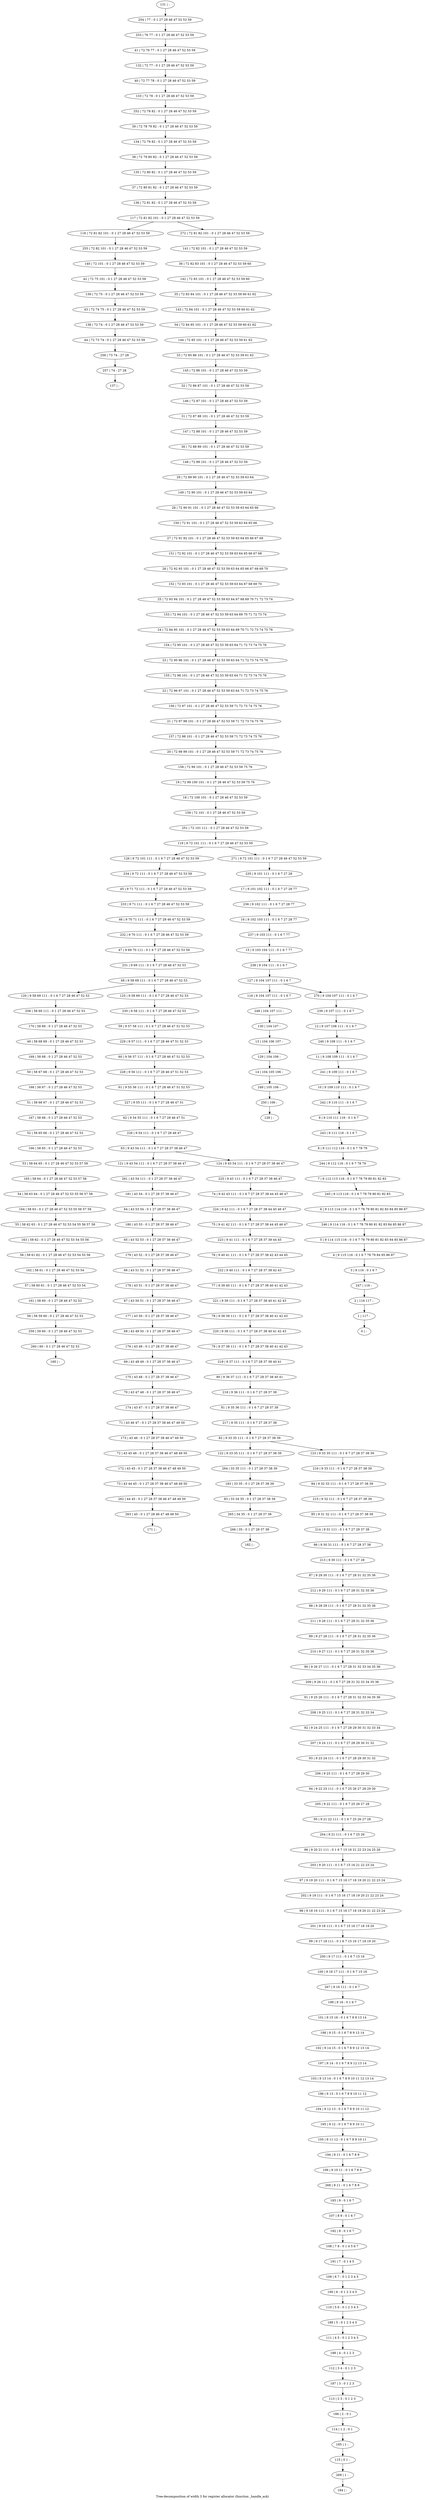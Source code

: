 digraph G {
graph [label="Tree-decomposition of width 3 for register allocator (function _handle_ack)"]
0[label="0 | : "];
1[label="1 | 117 : "];
2[label="2 | 116 117 : "];
3[label="3 | 9 116 : 0 1 6 7 "];
4[label="4 | 9 115 116 : 0 1 6 7 78 79 84 85 86 87 "];
5[label="5 | 9 114 115 116 : 0 1 6 7 78 79 80 81 82 83 84 85 86 87 "];
6[label="6 | 9 113 114 116 : 0 1 6 7 78 79 80 81 82 83 84 85 86 87 "];
7[label="7 | 9 112 113 116 : 0 1 6 7 78 79 80 81 82 83 "];
8[label="8 | 9 111 112 116 : 0 1 6 7 78 79 "];
9[label="9 | 9 110 111 116 : 0 1 6 7 "];
10[label="10 | 9 109 110 111 : 0 1 6 7 "];
11[label="11 | 9 108 109 111 : 0 1 6 7 "];
12[label="12 | 9 107 108 111 : 0 1 6 7 "];
13[label="13 | 104 106 107 : "];
14[label="14 | 104 105 106 : "];
15[label="15 | 9 103 104 111 : 0 1 6 7 77 "];
16[label="16 | 9 102 103 111 : 0 1 6 7 27 28 77 "];
17[label="17 | 9 101 102 111 : 0 1 6 7 27 28 77 "];
18[label="18 | 72 100 101 : 0 1 27 28 46 47 52 53 59 "];
19[label="19 | 72 99 100 101 : 0 1 27 28 46 47 52 53 59 75 76 "];
20[label="20 | 72 98 99 101 : 0 1 27 28 46 47 52 53 59 71 72 73 74 75 76 "];
21[label="21 | 72 97 98 101 : 0 1 27 28 46 47 52 53 59 71 72 73 74 75 76 "];
22[label="22 | 72 96 97 101 : 0 1 27 28 46 47 52 53 59 63 64 71 72 73 74 75 76 "];
23[label="23 | 72 95 96 101 : 0 1 27 28 46 47 52 53 59 63 64 71 72 73 74 75 76 "];
24[label="24 | 72 94 95 101 : 0 1 27 28 46 47 52 53 59 63 64 69 70 71 72 73 74 75 76 "];
25[label="25 | 72 93 94 101 : 0 1 27 28 46 47 52 53 59 63 64 67 68 69 70 71 72 73 74 "];
26[label="26 | 72 92 93 101 : 0 1 27 28 46 47 52 53 59 63 64 65 66 67 68 69 70 "];
27[label="27 | 72 91 92 101 : 0 1 27 28 46 47 52 53 59 63 64 65 66 67 68 "];
28[label="28 | 72 90 91 101 : 0 1 27 28 46 47 52 53 59 63 64 65 66 "];
29[label="29 | 72 89 90 101 : 0 1 27 28 46 47 52 53 59 63 64 "];
30[label="30 | 72 88 89 101 : 0 1 27 28 46 47 52 53 59 "];
31[label="31 | 72 87 88 101 : 0 1 27 28 46 47 52 53 59 "];
32[label="32 | 72 86 87 101 : 0 1 27 28 46 47 52 53 59 "];
33[label="33 | 72 85 86 101 : 0 1 27 28 46 47 52 53 59 61 62 "];
34[label="34 | 72 84 85 101 : 0 1 27 28 46 47 52 53 59 60 61 62 "];
35[label="35 | 72 83 84 101 : 0 1 27 28 46 47 52 53 59 60 61 62 "];
36[label="36 | 72 82 83 101 : 0 1 27 28 46 47 52 53 59 60 "];
37[label="37 | 72 80 81 82 : 0 1 27 28 46 47 52 53 59 "];
38[label="38 | 72 79 80 82 : 0 1 27 28 46 47 52 53 59 "];
39[label="39 | 72 78 79 82 : 0 1 27 28 46 47 52 53 59 "];
40[label="40 | 72 77 78 : 0 1 27 28 46 47 52 53 59 "];
41[label="41 | 72 76 77 : 0 1 27 28 46 47 52 53 59 "];
42[label="42 | 72 75 101 : 0 1 27 28 46 47 52 53 59 "];
43[label="43 | 72 74 75 : 0 1 27 28 46 47 52 53 59 "];
44[label="44 | 72 73 74 : 0 1 27 28 46 47 52 53 59 "];
45[label="45 | 9 71 72 111 : 0 1 6 7 27 28 46 47 52 53 59 "];
46[label="46 | 9 70 71 111 : 0 1 6 7 27 28 46 47 52 53 59 "];
47[label="47 | 9 69 70 111 : 0 1 6 7 27 28 46 47 52 53 59 "];
48[label="48 | 9 58 69 111 : 0 1 6 7 27 28 46 47 52 53 "];
49[label="49 | 58 68 69 : 0 1 27 28 46 47 52 53 "];
50[label="50 | 58 67 68 : 0 1 27 28 46 47 52 53 "];
51[label="51 | 58 66 67 : 0 1 27 28 46 47 52 53 "];
52[label="52 | 58 65 66 : 0 1 27 28 46 47 52 53 "];
53[label="53 | 58 64 65 : 0 1 27 28 46 47 52 53 57 58 "];
54[label="54 | 58 63 64 : 0 1 27 28 46 47 52 53 55 56 57 58 "];
55[label="55 | 58 62 63 : 0 1 27 28 46 47 52 53 54 55 56 57 58 "];
56[label="56 | 58 61 62 : 0 1 27 28 46 47 52 53 54 55 56 "];
57[label="57 | 58 60 61 : 0 1 27 28 46 47 52 53 54 "];
58[label="58 | 58 59 60 : 0 1 27 28 46 47 52 53 "];
59[label="59 | 9 57 58 111 : 0 1 6 7 27 28 46 47 51 52 53 "];
60[label="60 | 9 56 57 111 : 0 1 6 7 27 28 46 47 51 52 53 "];
61[label="61 | 9 55 56 111 : 0 1 6 7 27 28 46 47 51 52 53 "];
62[label="62 | 9 54 55 111 : 0 1 6 7 27 28 46 47 51 "];
63[label="63 | 9 43 54 111 : 0 1 6 7 27 28 37 38 46 47 "];
64[label="64 | 43 53 54 : 0 1 27 28 37 38 46 47 "];
65[label="65 | 43 52 53 : 0 1 27 28 37 38 46 47 "];
66[label="66 | 43 51 52 : 0 1 27 28 37 38 46 47 "];
67[label="67 | 43 50 51 : 0 1 27 28 37 38 46 47 "];
68[label="68 | 43 49 50 : 0 1 27 28 37 38 46 47 "];
69[label="69 | 43 48 49 : 0 1 27 28 37 38 46 47 "];
70[label="70 | 43 47 48 : 0 1 27 28 37 38 46 47 "];
71[label="71 | 43 46 47 : 0 1 27 28 37 38 46 47 49 50 "];
72[label="72 | 43 45 46 : 0 1 27 28 37 38 46 47 48 49 50 "];
73[label="73 | 43 44 45 : 0 1 27 28 37 38 46 47 48 49 50 "];
74[label="74 | 9 42 43 111 : 0 1 6 7 27 28 37 38 44 45 46 47 "];
75[label="75 | 9 41 42 111 : 0 1 6 7 27 28 37 38 44 45 46 47 "];
76[label="76 | 9 40 41 111 : 0 1 6 7 27 28 37 38 42 43 44 45 "];
77[label="77 | 9 39 40 111 : 0 1 6 7 27 28 37 38 40 41 42 43 "];
78[label="78 | 9 38 39 111 : 0 1 6 7 27 28 37 38 40 41 42 43 "];
79[label="79 | 9 37 38 111 : 0 1 6 7 27 28 37 38 40 41 42 43 "];
80[label="80 | 9 36 37 111 : 0 1 6 7 27 28 37 38 40 41 "];
81[label="81 | 9 35 36 111 : 0 1 6 7 27 28 37 38 "];
82[label="82 | 9 33 35 111 : 0 1 6 7 27 28 37 38 39 "];
83[label="83 | 33 34 35 : 0 1 27 28 37 38 39 "];
84[label="84 | 9 32 33 111 : 0 1 6 7 27 28 37 38 39 "];
85[label="85 | 9 31 32 111 : 0 1 6 7 27 28 37 38 39 "];
86[label="86 | 9 30 31 111 : 0 1 6 7 27 28 37 38 "];
87[label="87 | 9 29 30 111 : 0 1 6 7 27 28 31 32 35 36 "];
88[label="88 | 9 28 29 111 : 0 1 6 7 27 28 31 32 35 36 "];
89[label="89 | 9 27 28 111 : 0 1 6 7 27 28 31 32 35 36 "];
90[label="90 | 9 26 27 111 : 0 1 6 7 27 28 31 32 33 34 35 36 "];
91[label="91 | 9 25 26 111 : 0 1 6 7 27 28 31 32 33 34 35 36 "];
92[label="92 | 9 24 25 111 : 0 1 6 7 27 28 29 30 31 32 33 34 "];
93[label="93 | 9 23 24 111 : 0 1 6 7 27 28 29 30 31 32 "];
94[label="94 | 9 22 23 111 : 0 1 6 7 25 26 27 28 29 30 "];
95[label="95 | 9 21 22 111 : 0 1 6 7 25 26 27 28 "];
96[label="96 | 9 20 21 111 : 0 1 6 7 15 16 21 22 23 24 25 26 "];
97[label="97 | 9 19 20 111 : 0 1 6 7 15 16 17 18 19 20 21 22 23 24 "];
98[label="98 | 9 18 19 111 : 0 1 6 7 15 16 17 18 19 20 21 22 23 24 "];
99[label="99 | 9 17 18 111 : 0 1 6 7 15 16 17 18 19 20 "];
100[label="100 | 9 16 17 111 : 0 1 6 7 15 16 "];
101[label="101 | 9 15 16 : 0 1 6 7 8 9 13 14 "];
102[label="102 | 9 14 15 : 0 1 6 7 8 9 12 13 14 "];
103[label="103 | 9 13 14 : 0 1 6 7 8 9 10 11 12 13 14 "];
104[label="104 | 9 12 13 : 0 1 6 7 8 9 10 11 12 "];
105[label="105 | 9 11 12 : 0 1 6 7 8 9 10 11 "];
106[label="106 | 9 10 11 : 0 1 6 7 8 9 "];
107[label="107 | 8 9 : 0 1 6 7 "];
108[label="108 | 7 8 : 0 1 4 5 6 7 "];
109[label="109 | 6 7 : 0 1 2 3 4 5 "];
110[label="110 | 5 6 : 0 1 2 3 4 5 "];
111[label="111 | 4 5 : 0 1 2 3 4 5 "];
112[label="112 | 3 4 : 0 1 2 3 "];
113[label="113 | 2 3 : 0 1 2 3 "];
114[label="114 | 1 2 : 0 1 "];
115[label="115 | 0 1 : "];
116[label="116 | 9 104 107 111 : 0 1 6 7 "];
117[label="117 | 72 81 82 101 : 0 1 27 28 46 47 52 53 59 "];
118[label="118 | 72 81 82 101 : 0 1 27 28 46 47 52 53 59 "];
119[label="119 | 9 72 101 111 : 0 1 6 7 27 28 46 47 52 53 59 "];
120[label="120 | 9 58 69 111 : 0 1 6 7 27 28 46 47 52 53 "];
121[label="121 | 9 43 54 111 : 0 1 6 7 27 28 37 38 46 47 "];
122[label="122 | 9 33 35 111 : 0 1 6 7 27 28 37 38 39 "];
123[label="123 | 9 33 35 111 : 0 1 6 7 27 28 37 38 39 "];
124[label="124 | 9 43 54 111 : 0 1 6 7 27 28 37 38 46 47 "];
125[label="125 | 9 58 69 111 : 0 1 6 7 27 28 46 47 52 53 "];
126[label="126 | 9 72 101 111 : 0 1 6 7 27 28 46 47 52 53 59 "];
127[label="127 | 9 104 107 111 : 0 1 6 7 "];
128[label="128 | : "];
129[label="129 | 104 106 : "];
130[label="130 | 104 107 : "];
131[label="131 | : "];
132[label="132 | 72 77 : 0 1 27 28 46 47 52 53 59 "];
133[label="133 | 72 78 : 0 1 27 28 46 47 52 53 59 "];
134[label="134 | 72 79 82 : 0 1 27 28 46 47 52 53 59 "];
135[label="135 | 72 80 82 : 0 1 27 28 46 47 52 53 59 "];
136[label="136 | 72 81 82 : 0 1 27 28 46 47 52 53 59 "];
137[label="137 | : "];
138[label="138 | 72 74 : 0 1 27 28 46 47 52 53 59 "];
139[label="139 | 72 75 : 0 1 27 28 46 47 52 53 59 "];
140[label="140 | 72 101 : 0 1 27 28 46 47 52 53 59 "];
141[label="141 | 72 82 101 : 0 1 27 28 46 47 52 53 59 "];
142[label="142 | 72 83 101 : 0 1 27 28 46 47 52 53 59 60 "];
143[label="143 | 72 84 101 : 0 1 27 28 46 47 52 53 59 60 61 62 "];
144[label="144 | 72 85 101 : 0 1 27 28 46 47 52 53 59 61 62 "];
145[label="145 | 72 86 101 : 0 1 27 28 46 47 52 53 59 "];
146[label="146 | 72 87 101 : 0 1 27 28 46 47 52 53 59 "];
147[label="147 | 72 88 101 : 0 1 27 28 46 47 52 53 59 "];
148[label="148 | 72 89 101 : 0 1 27 28 46 47 52 53 59 "];
149[label="149 | 72 90 101 : 0 1 27 28 46 47 52 53 59 63 64 "];
150[label="150 | 72 91 101 : 0 1 27 28 46 47 52 53 59 63 64 65 66 "];
151[label="151 | 72 92 101 : 0 1 27 28 46 47 52 53 59 63 64 65 66 67 68 "];
152[label="152 | 72 93 101 : 0 1 27 28 46 47 52 53 59 63 64 67 68 69 70 "];
153[label="153 | 72 94 101 : 0 1 27 28 46 47 52 53 59 63 64 69 70 71 72 73 74 "];
154[label="154 | 72 95 101 : 0 1 27 28 46 47 52 53 59 63 64 71 72 73 74 75 76 "];
155[label="155 | 72 96 101 : 0 1 27 28 46 47 52 53 59 63 64 71 72 73 74 75 76 "];
156[label="156 | 72 97 101 : 0 1 27 28 46 47 52 53 59 71 72 73 74 75 76 "];
157[label="157 | 72 98 101 : 0 1 27 28 46 47 52 53 59 71 72 73 74 75 76 "];
158[label="158 | 72 99 101 : 0 1 27 28 46 47 52 53 59 75 76 "];
159[label="159 | 72 101 : 0 1 27 28 46 47 52 53 59 "];
160[label="160 | : "];
161[label="161 | 58 60 : 0 1 27 28 46 47 52 53 "];
162[label="162 | 58 61 : 0 1 27 28 46 47 52 53 54 "];
163[label="163 | 58 62 : 0 1 27 28 46 47 52 53 54 55 56 "];
164[label="164 | 58 63 : 0 1 27 28 46 47 52 53 55 56 57 58 "];
165[label="165 | 58 64 : 0 1 27 28 46 47 52 53 57 58 "];
166[label="166 | 58 65 : 0 1 27 28 46 47 52 53 "];
167[label="167 | 58 66 : 0 1 27 28 46 47 52 53 "];
168[label="168 | 58 67 : 0 1 27 28 46 47 52 53 "];
169[label="169 | 58 68 : 0 1 27 28 46 47 52 53 "];
170[label="170 | 58 69 : 0 1 27 28 46 47 52 53 "];
171[label="171 | : "];
172[label="172 | 43 45 : 0 1 27 28 37 38 46 47 48 49 50 "];
173[label="173 | 43 46 : 0 1 27 28 37 38 46 47 49 50 "];
174[label="174 | 43 47 : 0 1 27 28 37 38 46 47 "];
175[label="175 | 43 48 : 0 1 27 28 37 38 46 47 "];
176[label="176 | 43 49 : 0 1 27 28 37 38 46 47 "];
177[label="177 | 43 50 : 0 1 27 28 37 38 46 47 "];
178[label="178 | 43 51 : 0 1 27 28 37 38 46 47 "];
179[label="179 | 43 52 : 0 1 27 28 37 38 46 47 "];
180[label="180 | 43 53 : 0 1 27 28 37 38 46 47 "];
181[label="181 | 43 54 : 0 1 27 28 37 38 46 47 "];
182[label="182 | : "];
183[label="183 | 33 35 : 0 1 27 28 37 38 39 "];
184[label="184 | : "];
185[label="185 | 1 : "];
186[label="186 | 2 : 0 1 "];
187[label="187 | 3 : 0 1 2 3 "];
188[label="188 | 4 : 0 1 2 3 "];
189[label="189 | 5 : 0 1 2 3 4 5 "];
190[label="190 | 6 : 0 1 2 3 4 5 "];
191[label="191 | 7 : 0 1 4 5 "];
192[label="192 | 8 : 0 1 6 7 "];
193[label="193 | 9 : 0 1 6 7 "];
194[label="194 | 9 11 : 0 1 6 7 8 9 "];
195[label="195 | 9 12 : 0 1 6 7 8 9 10 11 "];
196[label="196 | 9 13 : 0 1 6 7 8 9 10 11 12 "];
197[label="197 | 9 14 : 0 1 6 7 8 9 12 13 14 "];
198[label="198 | 9 15 : 0 1 6 7 8 9 13 14 "];
199[label="199 | 9 16 : 0 1 6 7 "];
200[label="200 | 9 17 111 : 0 1 6 7 15 16 "];
201[label="201 | 9 18 111 : 0 1 6 7 15 16 17 18 19 20 "];
202[label="202 | 9 19 111 : 0 1 6 7 15 16 17 18 19 20 21 22 23 24 "];
203[label="203 | 9 20 111 : 0 1 6 7 15 16 21 22 23 24 "];
204[label="204 | 9 21 111 : 0 1 6 7 25 26 "];
205[label="205 | 9 22 111 : 0 1 6 7 25 26 27 28 "];
206[label="206 | 9 23 111 : 0 1 6 7 27 28 29 30 "];
207[label="207 | 9 24 111 : 0 1 6 7 27 28 29 30 31 32 "];
208[label="208 | 9 25 111 : 0 1 6 7 27 28 31 32 33 34 "];
209[label="209 | 9 26 111 : 0 1 6 7 27 28 31 32 33 34 35 36 "];
210[label="210 | 9 27 111 : 0 1 6 7 27 28 31 32 35 36 "];
211[label="211 | 9 28 111 : 0 1 6 7 27 28 31 32 35 36 "];
212[label="212 | 9 29 111 : 0 1 6 7 27 28 31 32 35 36 "];
213[label="213 | 9 30 111 : 0 1 6 7 27 28 "];
214[label="214 | 9 31 111 : 0 1 6 7 27 28 37 38 "];
215[label="215 | 9 32 111 : 0 1 6 7 27 28 37 38 39 "];
216[label="216 | 9 33 111 : 0 1 6 7 27 28 37 38 39 "];
217[label="217 | 9 35 111 : 0 1 6 7 27 28 37 38 "];
218[label="218 | 9 36 111 : 0 1 6 7 27 28 37 38 "];
219[label="219 | 9 37 111 : 0 1 6 7 27 28 37 38 40 41 "];
220[label="220 | 9 38 111 : 0 1 6 7 27 28 37 38 40 41 42 43 "];
221[label="221 | 9 39 111 : 0 1 6 7 27 28 37 38 40 41 42 43 "];
222[label="222 | 9 40 111 : 0 1 6 7 27 28 37 38 42 43 "];
223[label="223 | 9 41 111 : 0 1 6 7 27 28 37 38 44 45 "];
224[label="224 | 9 42 111 : 0 1 6 7 27 28 37 38 44 45 46 47 "];
225[label="225 | 9 43 111 : 0 1 6 7 27 28 37 38 46 47 "];
226[label="226 | 9 54 111 : 0 1 6 7 27 28 46 47 "];
227[label="227 | 9 55 111 : 0 1 6 7 27 28 46 47 51 "];
228[label="228 | 9 56 111 : 0 1 6 7 27 28 46 47 51 52 53 "];
229[label="229 | 9 57 111 : 0 1 6 7 27 28 46 47 51 52 53 "];
230[label="230 | 9 58 111 : 0 1 6 7 27 28 46 47 52 53 "];
231[label="231 | 9 69 111 : 0 1 6 7 27 28 46 47 52 53 "];
232[label="232 | 9 70 111 : 0 1 6 7 27 28 46 47 52 53 59 "];
233[label="233 | 9 71 111 : 0 1 6 7 27 28 46 47 52 53 59 "];
234[label="234 | 9 72 111 : 0 1 6 7 27 28 46 47 52 53 59 "];
235[label="235 | 9 101 111 : 0 1 6 7 27 28 "];
236[label="236 | 9 102 111 : 0 1 6 7 27 28 77 "];
237[label="237 | 9 103 111 : 0 1 6 7 77 "];
238[label="238 | 9 104 111 : 0 1 6 7 "];
239[label="239 | 9 107 111 : 0 1 6 7 "];
240[label="240 | 9 108 111 : 0 1 6 7 "];
241[label="241 | 9 109 111 : 0 1 6 7 "];
242[label="242 | 9 110 111 : 0 1 6 7 "];
243[label="243 | 9 111 116 : 0 1 6 7 "];
244[label="244 | 9 112 116 : 0 1 6 7 78 79 "];
245[label="245 | 9 113 116 : 0 1 6 7 78 79 80 81 82 83 "];
246[label="246 | 9 114 116 : 0 1 6 7 78 79 80 81 82 83 84 85 86 87 "];
247[label="247 | 116 : "];
248[label="248 | 104 107 111 : "];
249[label="249 | 105 106 : "];
250[label="250 | 106 : "];
251[label="251 | 72 101 111 : 0 1 27 28 46 47 52 53 59 "];
252[label="252 | 72 78 82 : 0 1 27 28 46 47 52 53 59 "];
253[label="253 | 76 77 : 0 1 27 28 46 47 52 53 59 "];
254[label="254 | 77 : 0 1 27 28 46 47 52 53 59 "];
255[label="255 | 72 82 101 : 0 1 27 28 46 47 52 53 59 "];
256[label="256 | 73 74 : 27 28 "];
257[label="257 | 74 : 27 28 "];
258[label="258 | 58 69 111 : 0 1 27 28 46 47 52 53 "];
259[label="259 | 59 60 : 0 1 27 28 46 47 52 53 "];
260[label="260 | 60 : 0 1 27 28 46 47 52 53 "];
261[label="261 | 43 54 111 : 0 1 27 28 37 38 46 47 "];
262[label="262 | 44 45 : 0 1 27 28 37 38 46 47 48 49 50 "];
263[label="263 | 45 : 0 1 27 28 46 47 48 49 50 "];
264[label="264 | 33 35 111 : 0 1 27 28 37 38 39 "];
265[label="265 | 34 35 : 0 1 27 28 37 38 "];
266[label="266 | 35 : 0 1 27 28 37 38 "];
267[label="267 | 9 16 111 : 0 1 6 7 "];
268[label="268 | 9 11 : 0 1 6 7 8 9 "];
269[label="269 | 1 : "];
270[label="270 | 9 104 107 111 : 0 1 6 7 "];
271[label="271 | 9 72 101 111 : 0 1 6 7 27 28 46 47 52 53 59 "];
272[label="272 | 72 81 82 101 : 0 1 27 28 46 47 52 53 59 "];
48->120 ;
63->121 ;
82->122 ;
82->123 ;
63->124 ;
48->125 ;
129->14 ;
13->129 ;
130->13 ;
138->44 ;
43->138 ;
139->43 ;
42->139 ;
140->42 ;
161->58 ;
57->161 ;
162->57 ;
56->162 ;
163->56 ;
55->163 ;
164->55 ;
54->164 ;
165->54 ;
53->165 ;
166->53 ;
52->166 ;
167->52 ;
51->167 ;
168->51 ;
50->168 ;
169->50 ;
49->169 ;
170->49 ;
172->73 ;
72->172 ;
173->72 ;
71->173 ;
174->71 ;
70->174 ;
175->70 ;
69->175 ;
176->69 ;
68->176 ;
177->68 ;
67->177 ;
178->67 ;
66->178 ;
179->66 ;
65->179 ;
180->65 ;
64->180 ;
181->64 ;
183->83 ;
185->115 ;
114->185 ;
186->114 ;
113->186 ;
187->113 ;
112->187 ;
188->112 ;
111->188 ;
189->111 ;
110->189 ;
190->110 ;
109->190 ;
191->109 ;
108->191 ;
192->108 ;
107->192 ;
193->107 ;
194->106 ;
105->194 ;
195->105 ;
104->195 ;
196->104 ;
103->196 ;
197->103 ;
102->197 ;
198->102 ;
101->198 ;
199->101 ;
200->100 ;
99->200 ;
201->99 ;
98->201 ;
202->98 ;
97->202 ;
203->97 ;
96->203 ;
204->96 ;
95->204 ;
205->95 ;
94->205 ;
206->94 ;
93->206 ;
207->93 ;
92->207 ;
208->92 ;
91->208 ;
209->91 ;
90->209 ;
210->90 ;
89->210 ;
211->89 ;
88->211 ;
212->88 ;
87->212 ;
213->87 ;
86->213 ;
214->86 ;
85->214 ;
215->85 ;
84->215 ;
216->84 ;
123->216 ;
217->82 ;
81->217 ;
218->81 ;
80->218 ;
219->80 ;
79->219 ;
220->79 ;
78->220 ;
221->78 ;
77->221 ;
222->77 ;
76->222 ;
223->76 ;
75->223 ;
224->75 ;
74->224 ;
225->74 ;
124->225 ;
226->63 ;
62->226 ;
227->62 ;
61->227 ;
228->61 ;
60->228 ;
229->60 ;
59->229 ;
230->59 ;
125->230 ;
231->48 ;
47->231 ;
232->47 ;
46->232 ;
233->46 ;
45->233 ;
234->45 ;
126->234 ;
248->130 ;
116->248 ;
14->249 ;
250->128 ;
249->250 ;
255->140 ;
118->255 ;
44->256 ;
257->137 ;
256->257 ;
258->170 ;
120->258 ;
58->259 ;
260->160 ;
259->260 ;
261->181 ;
121->261 ;
73->262 ;
263->171 ;
262->263 ;
264->183 ;
122->264 ;
83->265 ;
266->182 ;
265->266 ;
267->199 ;
100->267 ;
268->193 ;
106->268 ;
269->184 ;
115->269 ;
131->254 ;
254->253 ;
253->41 ;
41->132 ;
132->40 ;
40->133 ;
133->252 ;
252->39 ;
39->134 ;
134->38 ;
38->135 ;
135->37 ;
37->136 ;
136->117 ;
141->36 ;
36->142 ;
142->35 ;
35->143 ;
143->34 ;
34->144 ;
144->33 ;
33->145 ;
145->32 ;
32->146 ;
146->31 ;
31->147 ;
147->30 ;
30->148 ;
148->29 ;
29->149 ;
149->28 ;
28->150 ;
150->27 ;
27->151 ;
151->26 ;
26->152 ;
152->25 ;
25->153 ;
153->24 ;
24->154 ;
154->23 ;
23->155 ;
155->22 ;
22->156 ;
156->21 ;
21->157 ;
157->20 ;
20->158 ;
158->19 ;
19->18 ;
18->159 ;
159->251 ;
251->119 ;
235->17 ;
17->236 ;
236->16 ;
16->237 ;
237->15 ;
15->238 ;
238->127 ;
239->12 ;
12->240 ;
240->11 ;
11->241 ;
241->10 ;
10->242 ;
242->9 ;
9->243 ;
243->8 ;
8->244 ;
244->7 ;
7->245 ;
245->6 ;
6->246 ;
246->5 ;
5->4 ;
4->3 ;
3->247 ;
247->2 ;
2->1 ;
1->0 ;
270->239 ;
271->235 ;
272->141 ;
127->116 ;
127->270 ;
119->126 ;
119->271 ;
117->118 ;
117->272 ;
}
